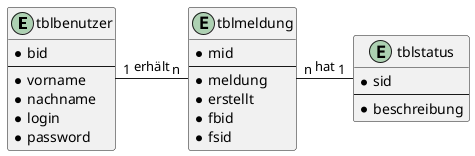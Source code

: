 @startuml name Aufgabe4_1_Benutzer
entity tblbenutzer {
    * bid
    --
    * vorname
    * nachname
    * login
    *password 
}
entity tblmeldung {
    * mid 
    --
    * meldung
    * erstellt
    * fbid 
    * fsid 
}
entity tblstatus {
    * sid 
    --
    * beschreibung 
}
tblbenutzer "1" - "n" tblmeldung: erhält 
tblmeldung "n" - "1" tblstatus: hat
@enduml